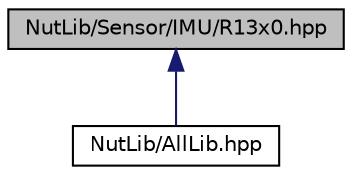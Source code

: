 digraph "NutLib/Sensor/IMU/R13x0.hpp"
{
 // LATEX_PDF_SIZE
  edge [fontname="Helvetica",fontsize="10",labelfontname="Helvetica",labelfontsize="10"];
  node [fontname="Helvetica",fontsize="10",shape=record];
  Node1 [label="NutLib/Sensor/IMU/R13x0.hpp",height=0.2,width=0.4,color="black", fillcolor="grey75", style="filled", fontcolor="black",tooltip="R1370P,R1350N共通"];
  Node1 -> Node2 [dir="back",color="midnightblue",fontsize="10",style="solid",fontname="Helvetica"];
  Node2 [label="NutLib/AllLib.hpp",height=0.2,width=0.4,color="black", fillcolor="white", style="filled",URL="$db/d03/_all_lib_8hpp.html",tooltip="ライブラリの全ファイルをインクルードする  主にデバッグ用"];
}
